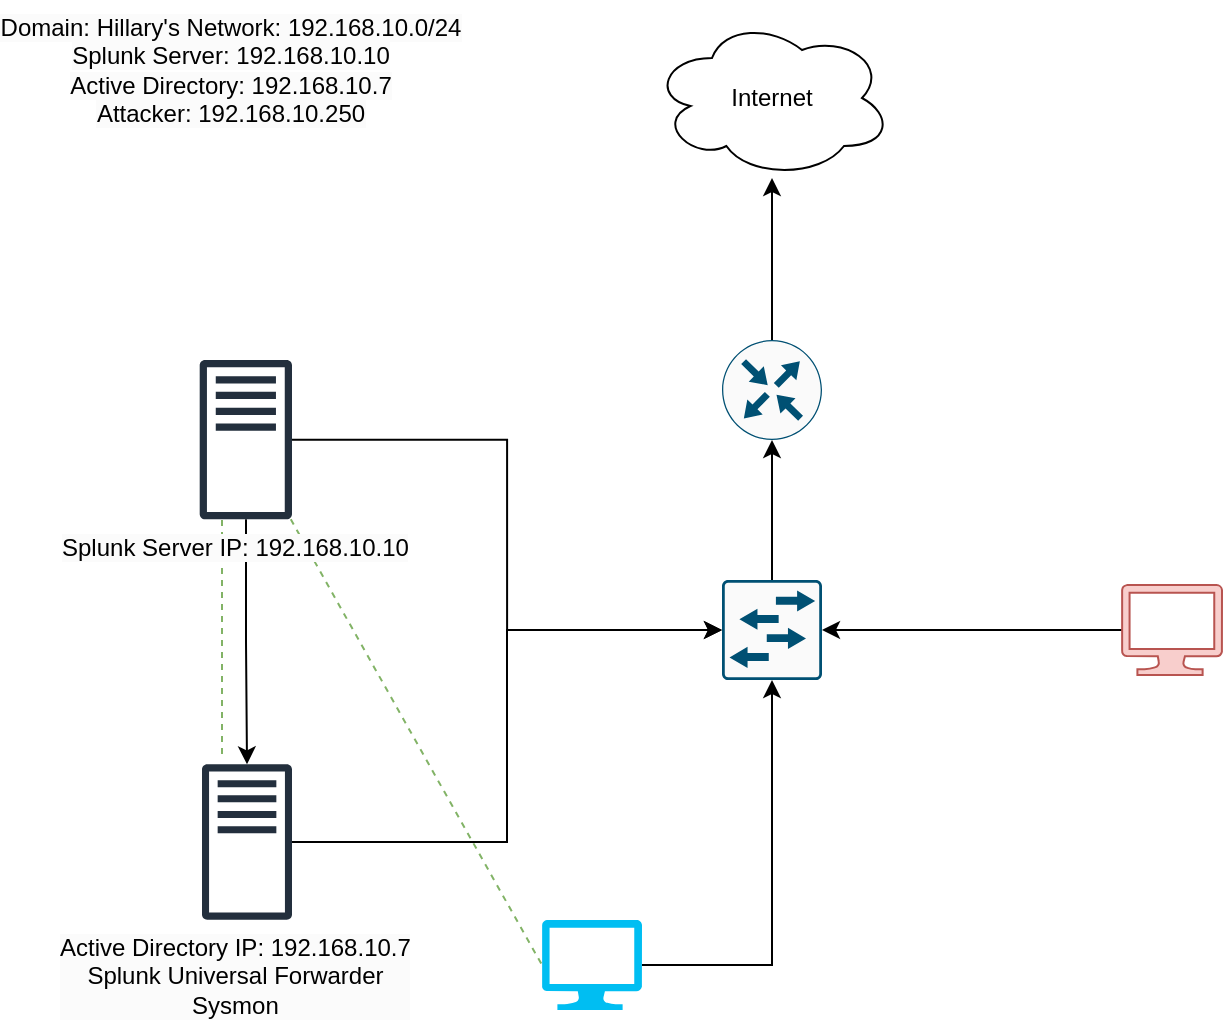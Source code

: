 <mxfile version="26.0.5">
  <diagram name="Page-1" id="SRlVSBKxqRxz9lfJsFDi">
    <mxGraphModel dx="1184" dy="595" grid="1" gridSize="10" guides="1" tooltips="1" connect="1" arrows="1" fold="1" page="1" pageScale="1" pageWidth="850" pageHeight="1100" math="0" shadow="0">
      <root>
        <mxCell id="0" />
        <mxCell id="1" parent="0" />
        <mxCell id="DQE5oWsWG1fClwubNJQH-26" value="" style="edgeStyle=orthogonalEdgeStyle;rounded=0;orthogonalLoop=1;jettySize=auto;html=1;" edge="1" parent="1" source="DQE5oWsWG1fClwubNJQH-2" target="DQE5oWsWG1fClwubNJQH-6">
          <mxGeometry relative="1" as="geometry" />
        </mxCell>
        <mxCell id="DQE5oWsWG1fClwubNJQH-28" style="rounded=0;orthogonalLoop=1;jettySize=auto;html=1;dashed=1;fillColor=#d5e8d4;strokeColor=#82b366;endArrow=none;endFill=0;" edge="1" parent="1">
          <mxGeometry relative="1" as="geometry">
            <mxPoint x="150" y="410" as="targetPoint" />
            <mxPoint x="150" y="290" as="sourcePoint" />
            <Array as="points">
              <mxPoint x="150" y="350" />
            </Array>
          </mxGeometry>
        </mxCell>
        <mxCell id="DQE5oWsWG1fClwubNJQH-2" value="" style="sketch=0;outlineConnect=0;fontColor=#232F3E;gradientColor=none;fillColor=#232F3D;strokeColor=none;dashed=0;verticalLabelPosition=bottom;verticalAlign=top;align=center;html=1;fontSize=12;fontStyle=0;aspect=fixed;pointerEvents=1;shape=mxgraph.aws4.traditional_server;" vertex="1" parent="1">
          <mxGeometry x="138.85" y="209.83" width="46.15" height="80" as="geometry" />
        </mxCell>
        <mxCell id="DQE5oWsWG1fClwubNJQH-13" value="" style="edgeStyle=orthogonalEdgeStyle;rounded=0;orthogonalLoop=1;jettySize=auto;html=1;" edge="1" parent="1" source="DQE5oWsWG1fClwubNJQH-3" target="DQE5oWsWG1fClwubNJQH-8">
          <mxGeometry relative="1" as="geometry" />
        </mxCell>
        <mxCell id="DQE5oWsWG1fClwubNJQH-3" value="" style="verticalLabelPosition=bottom;html=1;verticalAlign=top;align=center;strokeColor=#b85450;fillColor=#f8cecc;shape=mxgraph.azure.computer;pointerEvents=1;" vertex="1" parent="1">
          <mxGeometry x="600" y="322.5" width="50" height="45" as="geometry" />
        </mxCell>
        <mxCell id="DQE5oWsWG1fClwubNJQH-12" value="" style="edgeStyle=orthogonalEdgeStyle;rounded=0;orthogonalLoop=1;jettySize=auto;html=1;entryX=0.5;entryY=1;entryDx=0;entryDy=0;entryPerimeter=0;" edge="1" parent="1" source="DQE5oWsWG1fClwubNJQH-4" target="DQE5oWsWG1fClwubNJQH-8">
          <mxGeometry relative="1" as="geometry">
            <mxPoint x="382.5" y="342.5" as="targetPoint" />
          </mxGeometry>
        </mxCell>
        <mxCell id="DQE5oWsWG1fClwubNJQH-4" value="" style="verticalLabelPosition=bottom;html=1;verticalAlign=top;align=center;strokeColor=none;fillColor=#00BEF2;shape=mxgraph.azure.computer;pointerEvents=1;" vertex="1" parent="1">
          <mxGeometry x="310" y="490" width="50" height="45" as="geometry" />
        </mxCell>
        <mxCell id="DQE5oWsWG1fClwubNJQH-6" value="" style="sketch=0;outlineConnect=0;fontColor=#232F3E;gradientColor=none;fillColor=#232F3D;strokeColor=none;dashed=0;verticalLabelPosition=bottom;verticalAlign=top;align=center;html=1;fontSize=12;fontStyle=0;aspect=fixed;pointerEvents=1;shape=mxgraph.aws4.traditional_server;" vertex="1" parent="1">
          <mxGeometry x="140" y="412" width="45" height="78" as="geometry" />
        </mxCell>
        <mxCell id="DQE5oWsWG1fClwubNJQH-7" value="Internet" style="ellipse;shape=cloud;whiteSpace=wrap;html=1;textShadow=0;" vertex="1" parent="1">
          <mxGeometry x="365" y="39" width="120" height="80" as="geometry" />
        </mxCell>
        <mxCell id="DQE5oWsWG1fClwubNJQH-18" value="" style="edgeStyle=orthogonalEdgeStyle;rounded=0;orthogonalLoop=1;jettySize=auto;html=1;" edge="1" parent="1" source="DQE5oWsWG1fClwubNJQH-8" target="DQE5oWsWG1fClwubNJQH-9">
          <mxGeometry relative="1" as="geometry" />
        </mxCell>
        <mxCell id="DQE5oWsWG1fClwubNJQH-8" value="" style="sketch=0;points=[[0.015,0.015,0],[0.985,0.015,0],[0.985,0.985,0],[0.015,0.985,0],[0.25,0,0],[0.5,0,0],[0.75,0,0],[1,0.25,0],[1,0.5,0],[1,0.75,0],[0.75,1,0],[0.5,1,0],[0.25,1,0],[0,0.75,0],[0,0.5,0],[0,0.25,0]];verticalLabelPosition=bottom;html=1;verticalAlign=top;aspect=fixed;align=center;pointerEvents=1;shape=mxgraph.cisco19.rect;prIcon=l2_switch;fillColor=#FAFAFA;strokeColor=#005073;" vertex="1" parent="1">
          <mxGeometry x="400" y="320" width="50" height="50" as="geometry" />
        </mxCell>
        <mxCell id="DQE5oWsWG1fClwubNJQH-19" value="" style="edgeStyle=orthogonalEdgeStyle;rounded=0;orthogonalLoop=1;jettySize=auto;html=1;" edge="1" parent="1" source="DQE5oWsWG1fClwubNJQH-9" target="DQE5oWsWG1fClwubNJQH-7">
          <mxGeometry relative="1" as="geometry" />
        </mxCell>
        <mxCell id="DQE5oWsWG1fClwubNJQH-9" value="" style="sketch=0;points=[[0.5,0,0],[1,0.5,0],[0.5,1,0],[0,0.5,0],[0.145,0.145,0],[0.856,0.145,0],[0.855,0.856,0],[0.145,0.855,0]];verticalLabelPosition=bottom;html=1;verticalAlign=top;aspect=fixed;align=center;pointerEvents=1;shape=mxgraph.cisco19.rect;prIcon=router;fillColor=#FAFAFA;strokeColor=#005073;" vertex="1" parent="1">
          <mxGeometry x="400" y="200" width="50" height="50" as="geometry" />
        </mxCell>
        <mxCell id="DQE5oWsWG1fClwubNJQH-21" style="edgeStyle=orthogonalEdgeStyle;rounded=0;orthogonalLoop=1;jettySize=auto;html=1;entryX=0;entryY=0.5;entryDx=0;entryDy=0;entryPerimeter=0;" edge="1" parent="1" source="DQE5oWsWG1fClwubNJQH-2" target="DQE5oWsWG1fClwubNJQH-8">
          <mxGeometry relative="1" as="geometry" />
        </mxCell>
        <mxCell id="DQE5oWsWG1fClwubNJQH-22" style="edgeStyle=orthogonalEdgeStyle;rounded=0;orthogonalLoop=1;jettySize=auto;html=1;entryX=0;entryY=0.5;entryDx=0;entryDy=0;entryPerimeter=0;" edge="1" parent="1" source="DQE5oWsWG1fClwubNJQH-6" target="DQE5oWsWG1fClwubNJQH-8">
          <mxGeometry relative="1" as="geometry" />
        </mxCell>
        <mxCell id="DQE5oWsWG1fClwubNJQH-25" value="&lt;span style=&quot;color: rgb(0, 0, 0); font-family: Helvetica; font-size: 12px; font-style: normal; font-variant-ligatures: normal; font-variant-caps: normal; font-weight: 400; letter-spacing: normal; orphans: 2; text-indent: 0px; text-transform: none; widows: 2; word-spacing: 0px; -webkit-text-stroke-width: 0px; white-space: nowrap; background-color: rgb(251, 251, 251); text-decoration-thickness: initial; text-decoration-style: initial; text-decoration-color: initial; float: none; display: inline !important;&quot;&gt;Domain: Hillary&#39;s Network: 192.168.10.0/24&lt;/span&gt;&lt;div&gt;&lt;span style=&quot;color: rgb(0, 0, 0); font-family: Helvetica; font-size: 12px; font-style: normal; font-variant-ligatures: normal; font-variant-caps: normal; font-weight: 400; letter-spacing: normal; orphans: 2; text-indent: 0px; text-transform: none; widows: 2; word-spacing: 0px; -webkit-text-stroke-width: 0px; white-space: nowrap; background-color: rgb(251, 251, 251); text-decoration-thickness: initial; text-decoration-style: initial; text-decoration-color: initial; float: none; display: inline !important;&quot;&gt;Splunk Server: 192.168.10.10&lt;/span&gt;&lt;/div&gt;&lt;div&gt;&lt;span style=&quot;color: rgb(0, 0, 0); font-family: Helvetica; font-size: 12px; font-style: normal; font-variant-ligatures: normal; font-variant-caps: normal; font-weight: 400; letter-spacing: normal; orphans: 2; text-indent: 0px; text-transform: none; widows: 2; word-spacing: 0px; -webkit-text-stroke-width: 0px; white-space: nowrap; background-color: rgb(251, 251, 251); text-decoration-thickness: initial; text-decoration-style: initial; text-decoration-color: initial; float: none; display: inline !important;&quot;&gt;Active Directory: 192.168.10.7&lt;/span&gt;&lt;/div&gt;&lt;div&gt;&lt;span style=&quot;color: rgb(0, 0, 0); font-family: Helvetica; font-size: 12px; font-style: normal; font-variant-ligatures: normal; font-variant-caps: normal; font-weight: 400; letter-spacing: normal; orphans: 2; text-indent: 0px; text-transform: none; widows: 2; word-spacing: 0px; -webkit-text-stroke-width: 0px; white-space: nowrap; background-color: rgb(251, 251, 251); text-decoration-thickness: initial; text-decoration-style: initial; text-decoration-color: initial; float: none; display: inline !important;&quot;&gt;Attacker: 192.168.10.250&lt;/span&gt;&lt;/div&gt;&lt;div&gt;&lt;span style=&quot;color: rgb(0, 0, 0); font-family: Helvetica; font-size: 12px; font-style: normal; font-variant-ligatures: normal; font-variant-caps: normal; font-weight: 400; letter-spacing: normal; orphans: 2; text-indent: 0px; text-transform: none; widows: 2; word-spacing: 0px; -webkit-text-stroke-width: 0px; white-space: nowrap; background-color: rgb(251, 251, 251); text-decoration-thickness: initial; text-decoration-style: initial; text-decoration-color: initial; float: none; display: inline !important;&quot;&gt;&lt;br&gt;&lt;/span&gt;&lt;/div&gt;" style="text;whiteSpace=wrap;html=1;align=center;" vertex="1" parent="1">
          <mxGeometry x="40" y="30" width="229" height="40" as="geometry" />
        </mxCell>
        <mxCell id="DQE5oWsWG1fClwubNJQH-27" style="rounded=0;orthogonalLoop=1;jettySize=auto;html=1;entryX=0;entryY=0.5;entryDx=0;entryDy=0;entryPerimeter=0;dashed=1;endArrow=none;endFill=0;fillColor=#d5e8d4;strokeColor=#82b366;" edge="1" parent="1" source="DQE5oWsWG1fClwubNJQH-2" target="DQE5oWsWG1fClwubNJQH-4">
          <mxGeometry relative="1" as="geometry" />
        </mxCell>
        <mxCell id="DQE5oWsWG1fClwubNJQH-29" value="&lt;div style=&quot;forced-color-adjust: none; color: rgb(0, 0, 0); font-family: Helvetica; font-size: 12px; font-style: normal; font-variant-ligatures: normal; font-variant-caps: normal; font-weight: 400; letter-spacing: normal; orphans: 2; text-align: left; text-indent: 0px; text-transform: none; widows: 2; word-spacing: 0px; -webkit-text-stroke-width: 0px; white-space: normal; background-color: rgb(251, 251, 251); text-decoration-thickness: initial; text-decoration-style: initial; text-decoration-color: initial;&quot;&gt;&lt;span style=&quot;background-color: light-dark(rgb(251, 251, 251), rgb(21, 21, 21)); color: light-dark(rgb(0, 0, 0), rgb(237, 237, 237)); text-align: center; text-wrap: nowrap;&quot;&gt;Active Directory IP: 192.168.10.7&lt;/span&gt;&lt;br&gt;&lt;/div&gt;&lt;div style=&quot;text-align: center; forced-color-adjust: none; color: rgb(0, 0, 0); font-family: Helvetica; font-size: 12px; font-style: normal; font-variant-ligatures: normal; font-variant-caps: normal; font-weight: 400; letter-spacing: normal; orphans: 2; text-indent: 0px; text-transform: none; widows: 2; word-spacing: 0px; -webkit-text-stroke-width: 0px; white-space: normal; background-color: rgb(251, 251, 251); text-decoration-thickness: initial; text-decoration-style: initial; text-decoration-color: initial;&quot;&gt;&lt;span style=&quot;background-color: light-dark(rgb(251, 251, 251), rgb(21, 21, 21)); color: light-dark(rgb(0, 0, 0), rgb(237, 237, 237)); text-wrap: nowrap;&quot;&gt;Splunk Universal Forwarder&lt;/span&gt;&lt;/div&gt;&lt;div style=&quot;text-align: center; forced-color-adjust: none; color: rgb(0, 0, 0); font-family: Helvetica; font-size: 12px; font-style: normal; font-variant-ligatures: normal; font-variant-caps: normal; font-weight: 400; letter-spacing: normal; orphans: 2; text-indent: 0px; text-transform: none; widows: 2; word-spacing: 0px; -webkit-text-stroke-width: 0px; white-space: normal; background-color: rgb(251, 251, 251); text-decoration-thickness: initial; text-decoration-style: initial; text-decoration-color: initial;&quot;&gt;&lt;span style=&quot;background-color: light-dark(rgb(251, 251, 251), rgb(21, 21, 21)); color: light-dark(rgb(0, 0, 0), rgb(237, 237, 237)); text-wrap: nowrap;&quot;&gt;Sysmon&lt;/span&gt;&lt;/div&gt;" style="text;whiteSpace=wrap;html=1;" vertex="1" parent="1">
          <mxGeometry x="66.92" y="490" width="190" height="50" as="geometry" />
        </mxCell>
        <mxCell id="DQE5oWsWG1fClwubNJQH-30" value="&lt;div style=&quot;text-align: center; forced-color-adjust: none; color: rgb(0, 0, 0); font-family: Helvetica; font-size: 12px; font-style: normal; font-variant-ligatures: normal; font-variant-caps: normal; font-weight: 400; letter-spacing: normal; orphans: 2; text-indent: 0px; text-transform: none; widows: 2; word-spacing: 0px; -webkit-text-stroke-width: 0px; white-space: normal; background-color: rgb(251, 251, 251); text-decoration-thickness: initial; text-decoration-style: initial; text-decoration-color: initial;&quot;&gt;&lt;span style=&quot;forced-color-adjust: none; color: rgb(0, 0, 0); font-family: Helvetica; font-size: 12px; font-style: normal; font-variant-ligatures: normal; font-variant-caps: normal; font-weight: 400; letter-spacing: normal; orphans: 2; text-indent: 0px; text-transform: none; widows: 2; word-spacing: 0px; -webkit-text-stroke-width: 0px; white-space: nowrap; background-color: rgb(251, 251, 251); text-decoration-thickness: initial; text-decoration-style: initial; text-decoration-color: initial; float: none; display: inline !important;&quot;&gt;Splunk Server IP: 192.168.10.10&lt;/span&gt;&lt;/div&gt;" style="text;whiteSpace=wrap;html=1;" vertex="1" parent="1">
          <mxGeometry x="67.5" y="289.83" width="190" height="50" as="geometry" />
        </mxCell>
      </root>
    </mxGraphModel>
  </diagram>
</mxfile>
